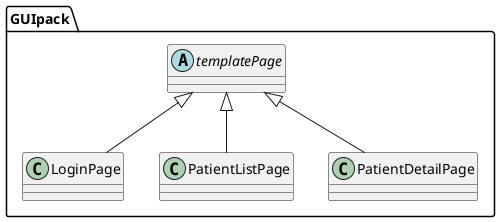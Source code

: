 @startuml

abstract GUIpack.templatePage {
}

class GUIpack.LoginPage {
}

class GUIpack.PatientListPage {
}

class GUIpack.PatientDetailPage {
}

GUIpack.templatePage <|-- GUIpack.LoginPage
GUIpack.templatePage <|-- PatientListPage
GUIpack.templatePage <|-- GUIpack.PatientDetailPage


@enduml